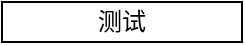 <mxfile version="24.2.5" type="github">
  <diagram name="第 1 页" id="_05R-U4sedgJPfZwaeZX">
    <mxGraphModel dx="652" dy="669" grid="1" gridSize="10" guides="1" tooltips="1" connect="1" arrows="1" fold="1" page="1" pageScale="1" pageWidth="827" pageHeight="1169" math="0" shadow="0">
      <root>
        <mxCell id="0" />
        <mxCell id="1" parent="0" />
        <mxCell id="C09iTzet7yZD6WeaQ9Z7-1" value="测试" style="rounded=0;whiteSpace=wrap;html=1;" vertex="1" parent="1">
          <mxGeometry x="230" y="320" width="120" height="20" as="geometry" />
        </mxCell>
      </root>
    </mxGraphModel>
  </diagram>
</mxfile>

